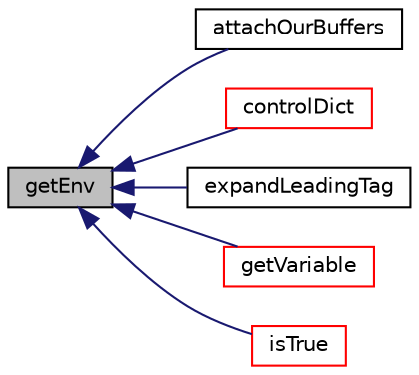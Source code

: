 digraph "getEnv"
{
  bgcolor="transparent";
  edge [fontname="Helvetica",fontsize="10",labelfontname="Helvetica",labelfontsize="10"];
  node [fontname="Helvetica",fontsize="10",shape=record];
  rankdir="LR";
  Node1 [label="getEnv",height=0.2,width=0.4,color="black", fillcolor="grey75", style="filled" fontcolor="black"];
  Node1 -> Node2 [dir="back",color="midnightblue",fontsize="10",style="solid",fontname="Helvetica"];
  Node2 [label="attachOurBuffers",height=0.2,width=0.4,color="black",URL="$Pstream_2mpi_2UPstream_8C.html#aebd9ce84c6bbf429cf79a2b582ffee6f"];
  Node1 -> Node3 [dir="back",color="midnightblue",fontsize="10",style="solid",fontname="Helvetica"];
  Node3 [label="controlDict",height=0.2,width=0.4,color="red",URL="$combustion_2chemFoam_2readControls_8H.html#ae758ee1e4cff9c6a81a6cd309326b494",tooltip="The central control dictionary, the contents of which are either taken directly from the FOAM_CONTROL..."];
  Node1 -> Node4 [dir="back",color="midnightblue",fontsize="10",style="solid",fontname="Helvetica"];
  Node4 [label="expandLeadingTag",height=0.2,width=0.4,color="black",URL="$namespaceFoam.html#a938a747c2bf27d65ce46f2dc4f35bb96"];
  Node1 -> Node5 [dir="back",color="midnightblue",fontsize="10",style="solid",fontname="Helvetica"];
  Node5 [label="getVariable",height=0.2,width=0.4,color="red",URL="$namespaceFoam.html#aed16a34829355b10ac44ce70c1fcbbed"];
  Node1 -> Node6 [dir="back",color="midnightblue",fontsize="10",style="solid",fontname="Helvetica"];
  Node6 [label="isTrue",height=0.2,width=0.4,color="red",URL="$sigFpe_8C.html#a2262f4d63034dcfc09cf6bf986ffedde"];
}
